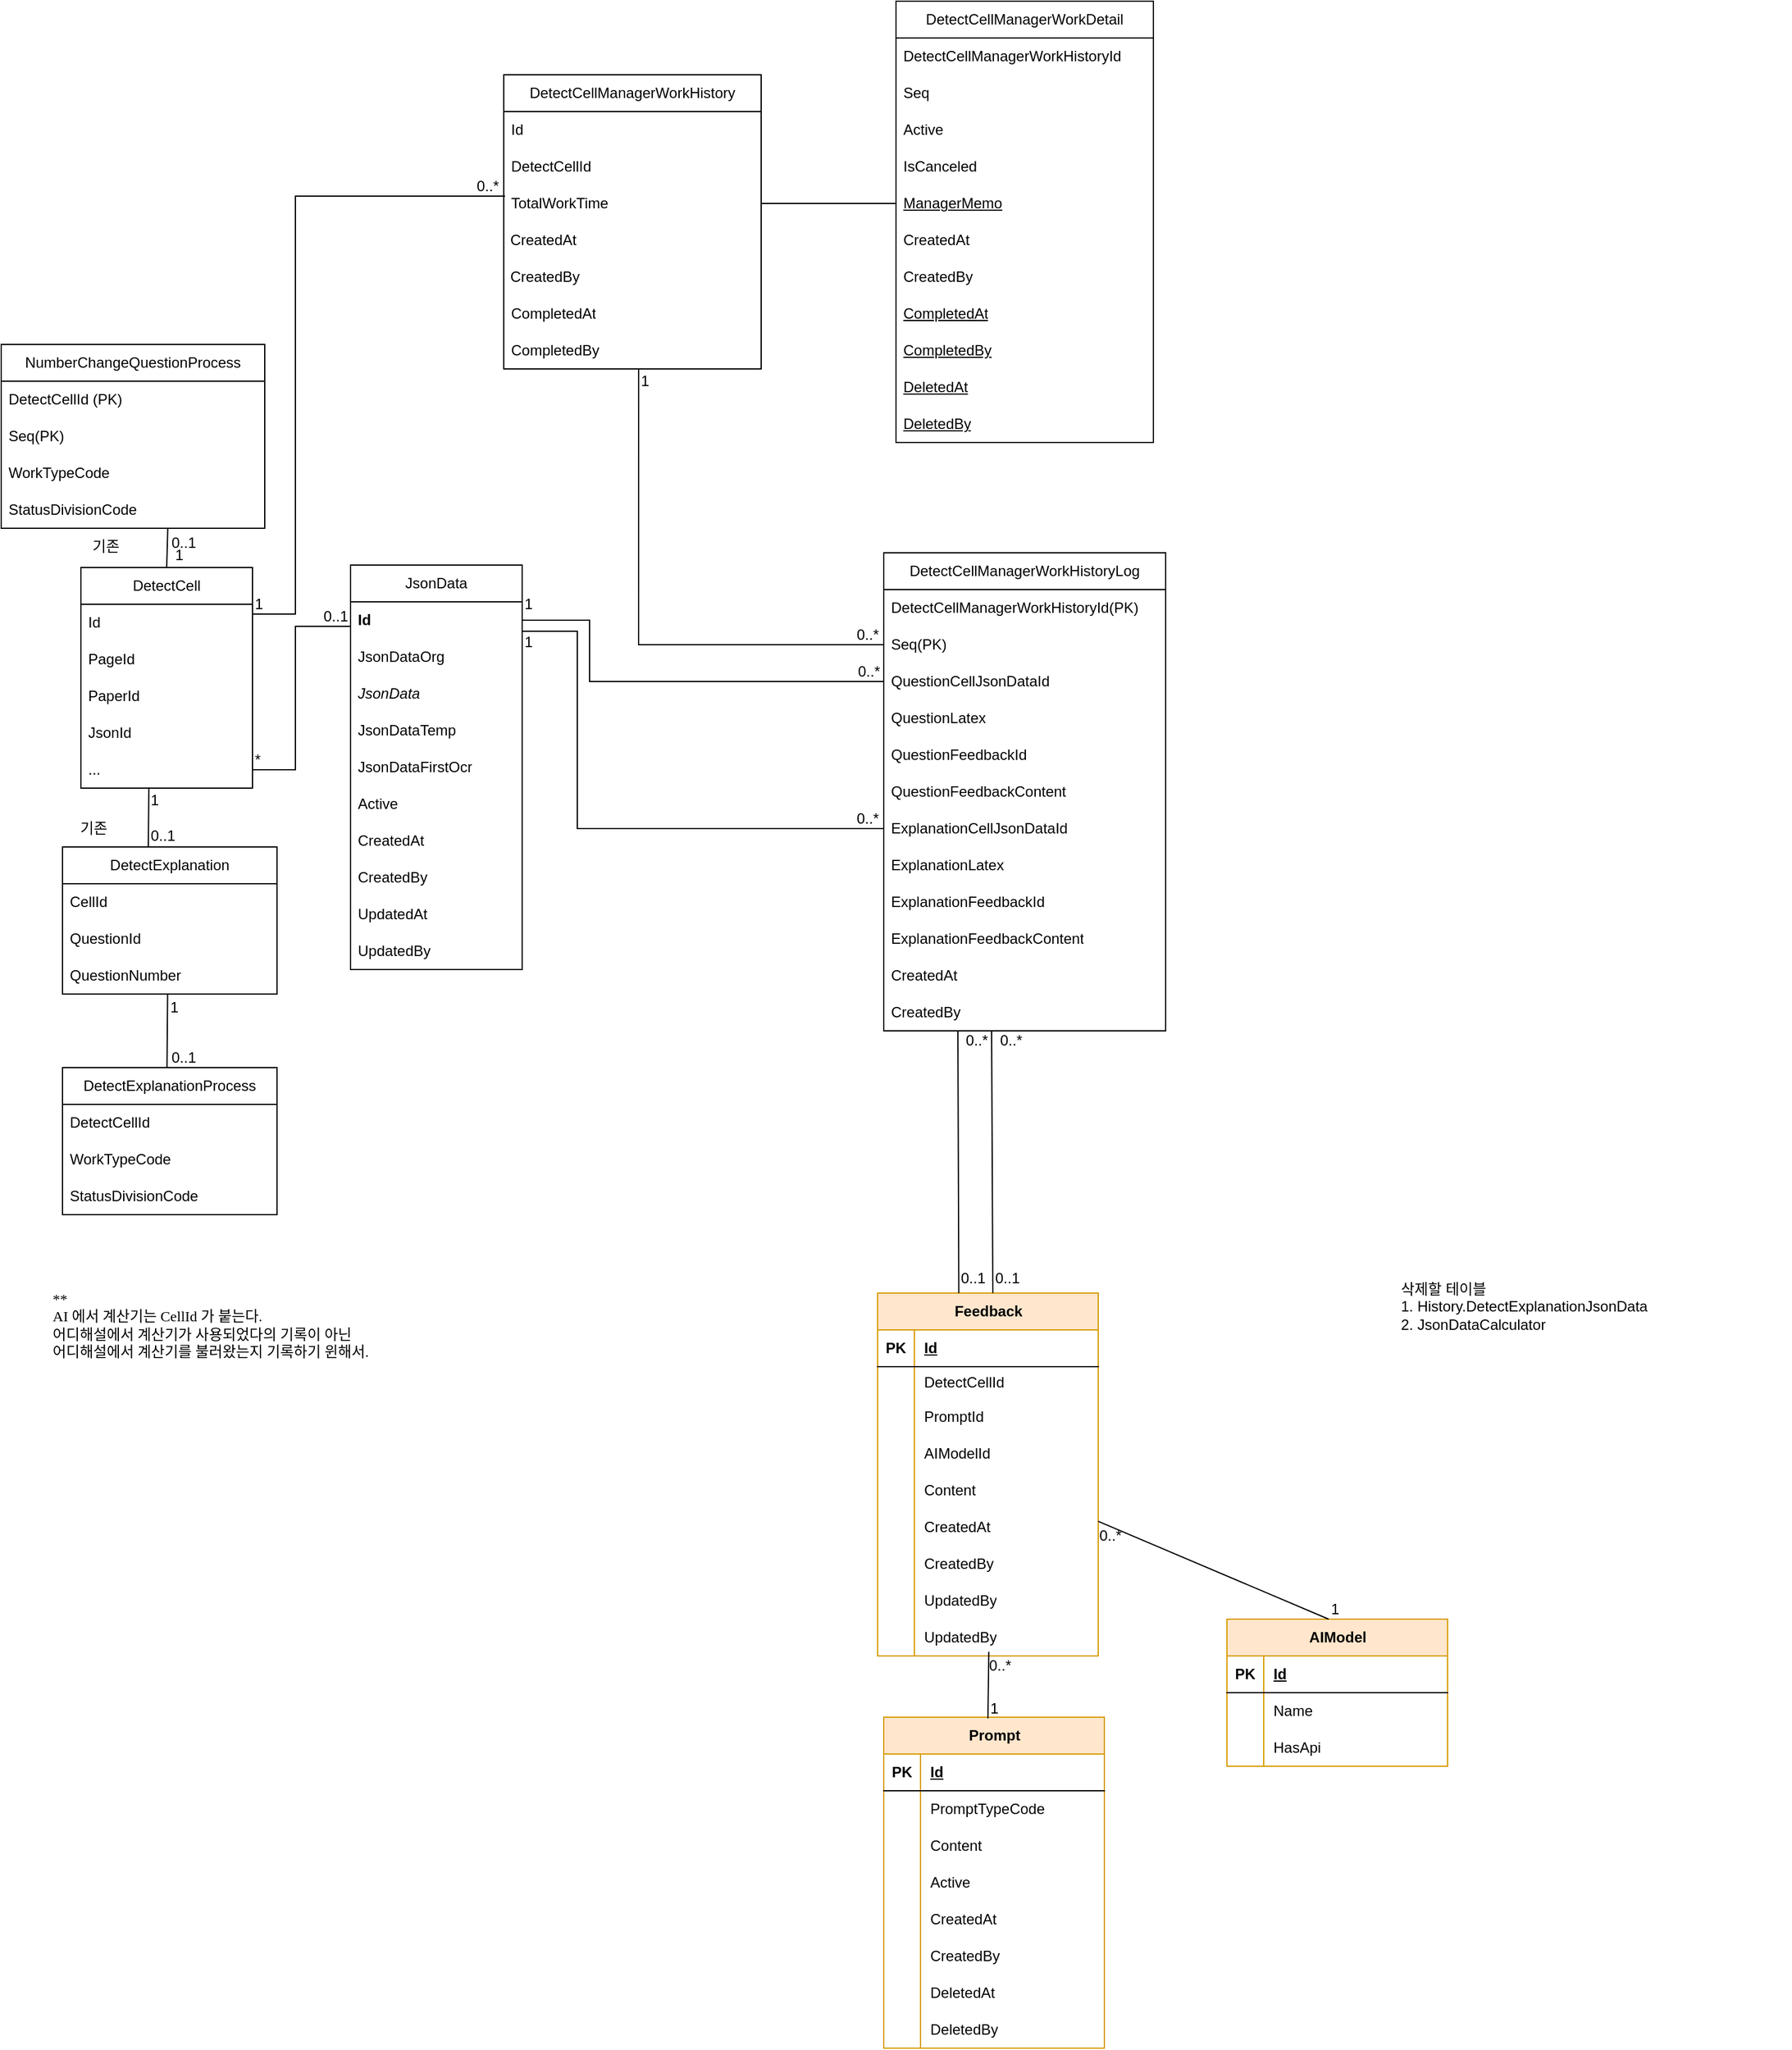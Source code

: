 <mxfile version="26.0.16">
  <diagram id="C5RBs43oDa-KdzZeNtuy" name="Page-1">
    <mxGraphModel dx="1674" dy="738" grid="1" gridSize="10" guides="1" tooltips="1" connect="1" arrows="1" fold="1" page="1" pageScale="1" pageWidth="827" pageHeight="1169" math="0" shadow="0">
      <root>
        <mxCell id="WIyWlLk6GJQsqaUBKTNV-0" />
        <mxCell id="WIyWlLk6GJQsqaUBKTNV-1" parent="WIyWlLk6GJQsqaUBKTNV-0" />
        <mxCell id="RVwB3K6hN_vWvZm14Bsj-75" value="JsonData" style="swimlane;fontStyle=0;childLayout=stackLayout;horizontal=1;startSize=30;horizontalStack=0;resizeParent=1;resizeParentMax=0;resizeLast=0;collapsible=1;marginBottom=0;whiteSpace=wrap;html=1;" parent="WIyWlLk6GJQsqaUBKTNV-1" vertex="1">
          <mxGeometry x="365" y="890" width="140" height="330" as="geometry" />
        </mxCell>
        <mxCell id="RVwB3K6hN_vWvZm14Bsj-76" value="&lt;b&gt;Id&lt;/b&gt;" style="text;strokeColor=none;fillColor=none;align=left;verticalAlign=middle;spacingLeft=4;spacingRight=4;overflow=hidden;points=[[0,0.5],[1,0.5]];portConstraint=eastwest;rotatable=0;whiteSpace=wrap;html=1;" parent="RVwB3K6hN_vWvZm14Bsj-75" vertex="1">
          <mxGeometry y="30" width="140" height="30" as="geometry" />
        </mxCell>
        <mxCell id="RVwB3K6hN_vWvZm14Bsj-77" value="JsonDataOrg" style="text;strokeColor=none;fillColor=none;align=left;verticalAlign=middle;spacingLeft=4;spacingRight=4;overflow=hidden;points=[[0,0.5],[1,0.5]];portConstraint=eastwest;rotatable=0;whiteSpace=wrap;html=1;" parent="RVwB3K6hN_vWvZm14Bsj-75" vertex="1">
          <mxGeometry y="60" width="140" height="30" as="geometry" />
        </mxCell>
        <mxCell id="RVwB3K6hN_vWvZm14Bsj-78" value="&lt;i style=&quot;&quot;&gt;JsonData&lt;/i&gt;" style="text;strokeColor=none;fillColor=none;align=left;verticalAlign=middle;spacingLeft=4;spacingRight=4;overflow=hidden;points=[[0,0.5],[1,0.5]];portConstraint=eastwest;rotatable=0;whiteSpace=wrap;html=1;" parent="RVwB3K6hN_vWvZm14Bsj-75" vertex="1">
          <mxGeometry y="90" width="140" height="30" as="geometry" />
        </mxCell>
        <mxCell id="RVwB3K6hN_vWvZm14Bsj-86" value="JsonDataTemp" style="text;strokeColor=none;fillColor=none;align=left;verticalAlign=middle;spacingLeft=4;spacingRight=4;overflow=hidden;points=[[0,0.5],[1,0.5]];portConstraint=eastwest;rotatable=0;whiteSpace=wrap;html=1;" parent="RVwB3K6hN_vWvZm14Bsj-75" vertex="1">
          <mxGeometry y="120" width="140" height="30" as="geometry" />
        </mxCell>
        <mxCell id="RVwB3K6hN_vWvZm14Bsj-87" value="JsonDataFirstOcr" style="text;strokeColor=none;fillColor=none;align=left;verticalAlign=middle;spacingLeft=4;spacingRight=4;overflow=hidden;points=[[0,0.5],[1,0.5]];portConstraint=eastwest;rotatable=0;whiteSpace=wrap;html=1;" parent="RVwB3K6hN_vWvZm14Bsj-75" vertex="1">
          <mxGeometry y="150" width="140" height="30" as="geometry" />
        </mxCell>
        <mxCell id="S1yQZVmZXHkKQtSASBkO-23" value="Active" style="text;strokeColor=none;fillColor=none;align=left;verticalAlign=middle;spacingLeft=4;spacingRight=4;overflow=hidden;points=[[0,0.5],[1,0.5]];portConstraint=eastwest;rotatable=0;whiteSpace=wrap;html=1;" parent="RVwB3K6hN_vWvZm14Bsj-75" vertex="1">
          <mxGeometry y="180" width="140" height="30" as="geometry" />
        </mxCell>
        <mxCell id="RVwB3K6hN_vWvZm14Bsj-106" value="CreatedAt" style="text;strokeColor=none;fillColor=none;align=left;verticalAlign=middle;spacingLeft=4;spacingRight=4;overflow=hidden;points=[[0,0.5],[1,0.5]];portConstraint=eastwest;rotatable=0;whiteSpace=wrap;html=1;" parent="RVwB3K6hN_vWvZm14Bsj-75" vertex="1">
          <mxGeometry y="210" width="140" height="30" as="geometry" />
        </mxCell>
        <mxCell id="RVwB3K6hN_vWvZm14Bsj-107" value="CreatedBy" style="text;strokeColor=none;fillColor=none;align=left;verticalAlign=middle;spacingLeft=4;spacingRight=4;overflow=hidden;points=[[0,0.5],[1,0.5]];portConstraint=eastwest;rotatable=0;whiteSpace=wrap;html=1;" parent="RVwB3K6hN_vWvZm14Bsj-75" vertex="1">
          <mxGeometry y="240" width="140" height="30" as="geometry" />
        </mxCell>
        <mxCell id="RVwB3K6hN_vWvZm14Bsj-108" value="UpdatedAt" style="text;strokeColor=none;fillColor=none;align=left;verticalAlign=middle;spacingLeft=4;spacingRight=4;overflow=hidden;points=[[0,0.5],[1,0.5]];portConstraint=eastwest;rotatable=0;whiteSpace=wrap;html=1;" parent="RVwB3K6hN_vWvZm14Bsj-75" vertex="1">
          <mxGeometry y="270" width="140" height="30" as="geometry" />
        </mxCell>
        <mxCell id="RVwB3K6hN_vWvZm14Bsj-109" value="UpdatedBy" style="text;strokeColor=none;fillColor=none;align=left;verticalAlign=middle;spacingLeft=4;spacingRight=4;overflow=hidden;points=[[0,0.5],[1,0.5]];portConstraint=eastwest;rotatable=0;whiteSpace=wrap;html=1;" parent="RVwB3K6hN_vWvZm14Bsj-75" vertex="1">
          <mxGeometry y="300" width="140" height="30" as="geometry" />
        </mxCell>
        <mxCell id="RVwB3K6hN_vWvZm14Bsj-80" value="DetectCell" style="swimlane;fontStyle=0;childLayout=stackLayout;horizontal=1;startSize=30;horizontalStack=0;resizeParent=1;resizeParentMax=0;resizeLast=0;collapsible=1;marginBottom=0;whiteSpace=wrap;html=1;" parent="WIyWlLk6GJQsqaUBKTNV-1" vertex="1">
          <mxGeometry x="145" y="892" width="140" height="180" as="geometry" />
        </mxCell>
        <mxCell id="RVwB3K6hN_vWvZm14Bsj-81" value="Id" style="text;strokeColor=none;fillColor=none;align=left;verticalAlign=middle;spacingLeft=4;spacingRight=4;overflow=hidden;points=[[0,0.5],[1,0.5]];portConstraint=eastwest;rotatable=0;whiteSpace=wrap;html=1;" parent="RVwB3K6hN_vWvZm14Bsj-80" vertex="1">
          <mxGeometry y="30" width="140" height="30" as="geometry" />
        </mxCell>
        <mxCell id="RVwB3K6hN_vWvZm14Bsj-82" value="PageId" style="text;strokeColor=none;fillColor=none;align=left;verticalAlign=middle;spacingLeft=4;spacingRight=4;overflow=hidden;points=[[0,0.5],[1,0.5]];portConstraint=eastwest;rotatable=0;whiteSpace=wrap;html=1;" parent="RVwB3K6hN_vWvZm14Bsj-80" vertex="1">
          <mxGeometry y="60" width="140" height="30" as="geometry" />
        </mxCell>
        <mxCell id="RVwB3K6hN_vWvZm14Bsj-83" value="PaperId" style="text;strokeColor=none;fillColor=none;align=left;verticalAlign=middle;spacingLeft=4;spacingRight=4;overflow=hidden;points=[[0,0.5],[1,0.5]];portConstraint=eastwest;rotatable=0;whiteSpace=wrap;html=1;" parent="RVwB3K6hN_vWvZm14Bsj-80" vertex="1">
          <mxGeometry y="90" width="140" height="30" as="geometry" />
        </mxCell>
        <mxCell id="RVwB3K6hN_vWvZm14Bsj-124" value="JsonId" style="text;strokeColor=none;fillColor=none;align=left;verticalAlign=middle;spacingLeft=4;spacingRight=4;overflow=hidden;points=[[0,0.5],[1,0.5]];portConstraint=eastwest;rotatable=0;whiteSpace=wrap;html=1;" parent="RVwB3K6hN_vWvZm14Bsj-80" vertex="1">
          <mxGeometry y="120" width="140" height="30" as="geometry" />
        </mxCell>
        <mxCell id="RVwB3K6hN_vWvZm14Bsj-84" value="..." style="text;strokeColor=none;fillColor=none;align=left;verticalAlign=middle;spacingLeft=4;spacingRight=4;overflow=hidden;points=[[0,0.5],[1,0.5]];portConstraint=eastwest;rotatable=0;whiteSpace=wrap;html=1;" parent="RVwB3K6hN_vWvZm14Bsj-80" vertex="1">
          <mxGeometry y="150" width="140" height="30" as="geometry" />
        </mxCell>
        <mxCell id="RVwB3K6hN_vWvZm14Bsj-93" value="DetectCellManagerWorkHistoryLog" style="swimlane;fontStyle=0;childLayout=stackLayout;horizontal=1;startSize=30;horizontalStack=0;resizeParent=1;resizeParentMax=0;resizeLast=0;collapsible=1;marginBottom=0;whiteSpace=wrap;html=1;" parent="WIyWlLk6GJQsqaUBKTNV-1" vertex="1">
          <mxGeometry x="800" y="880" width="230" height="390" as="geometry" />
        </mxCell>
        <mxCell id="RVwB3K6hN_vWvZm14Bsj-94" value="&lt;span style=&quot;text-align: center;&quot;&gt;DetectCellManagerWorkHistoryId(PK)&lt;/span&gt;" style="text;strokeColor=none;fillColor=none;align=left;verticalAlign=middle;spacingLeft=4;spacingRight=4;overflow=hidden;points=[[0,0.5],[1,0.5]];portConstraint=eastwest;rotatable=0;whiteSpace=wrap;html=1;" parent="RVwB3K6hN_vWvZm14Bsj-93" vertex="1">
          <mxGeometry y="30" width="230" height="30" as="geometry" />
        </mxCell>
        <mxCell id="RVwB3K6hN_vWvZm14Bsj-95" value="Seq&lt;span style=&quot;text-align: center;&quot;&gt;(PK)&lt;/span&gt;" style="text;strokeColor=none;fillColor=none;align=left;verticalAlign=middle;spacingLeft=4;spacingRight=4;overflow=hidden;points=[[0,0.5],[1,0.5]];portConstraint=eastwest;rotatable=0;whiteSpace=wrap;html=1;" parent="RVwB3K6hN_vWvZm14Bsj-93" vertex="1">
          <mxGeometry y="60" width="230" height="30" as="geometry" />
        </mxCell>
        <mxCell id="RVwB3K6hN_vWvZm14Bsj-96" value="QuestionCellJsonDataId" style="text;strokeColor=none;fillColor=none;align=left;verticalAlign=middle;spacingLeft=4;spacingRight=4;overflow=hidden;points=[[0,0.5],[1,0.5]];portConstraint=eastwest;rotatable=0;whiteSpace=wrap;html=1;" parent="RVwB3K6hN_vWvZm14Bsj-93" vertex="1">
          <mxGeometry y="90" width="230" height="30" as="geometry" />
        </mxCell>
        <mxCell id="RVwB3K6hN_vWvZm14Bsj-98" value="QuestionLatex" style="text;strokeColor=none;fillColor=none;align=left;verticalAlign=middle;spacingLeft=4;spacingRight=4;overflow=hidden;points=[[0,0.5],[1,0.5]];portConstraint=eastwest;rotatable=0;whiteSpace=wrap;html=1;" parent="RVwB3K6hN_vWvZm14Bsj-93" vertex="1">
          <mxGeometry y="120" width="230" height="30" as="geometry" />
        </mxCell>
        <mxCell id="RVwB3K6hN_vWvZm14Bsj-99" value="QuestionFeedbackId" style="text;strokeColor=none;fillColor=none;align=left;verticalAlign=middle;spacingLeft=4;spacingRight=4;overflow=hidden;points=[[0,0.5],[1,0.5]];portConstraint=eastwest;rotatable=0;whiteSpace=wrap;html=1;" parent="RVwB3K6hN_vWvZm14Bsj-93" vertex="1">
          <mxGeometry y="150" width="230" height="30" as="geometry" />
        </mxCell>
        <mxCell id="RVwB3K6hN_vWvZm14Bsj-123" value="QuestionFeedbackContent" style="text;strokeColor=none;fillColor=none;align=left;verticalAlign=middle;spacingLeft=4;spacingRight=4;overflow=hidden;points=[[0,0.5],[1,0.5]];portConstraint=eastwest;rotatable=0;whiteSpace=wrap;html=1;" parent="RVwB3K6hN_vWvZm14Bsj-93" vertex="1">
          <mxGeometry y="180" width="230" height="30" as="geometry" />
        </mxCell>
        <mxCell id="ZvhzIcXURMFc8R926jFE-2" value="ExplanationCellJsonDataId" style="text;strokeColor=none;fillColor=none;align=left;verticalAlign=middle;spacingLeft=4;spacingRight=4;overflow=hidden;points=[[0,0.5],[1,0.5]];portConstraint=eastwest;rotatable=0;whiteSpace=wrap;html=1;" parent="RVwB3K6hN_vWvZm14Bsj-93" vertex="1">
          <mxGeometry y="210" width="230" height="30" as="geometry" />
        </mxCell>
        <mxCell id="RVwB3K6hN_vWvZm14Bsj-101" value="ExplanationLatex" style="text;strokeColor=none;fillColor=none;align=left;verticalAlign=middle;spacingLeft=4;spacingRight=4;overflow=hidden;points=[[0,0.5],[1,0.5]];portConstraint=eastwest;rotatable=0;whiteSpace=wrap;html=1;" parent="RVwB3K6hN_vWvZm14Bsj-93" vertex="1">
          <mxGeometry y="240" width="230" height="30" as="geometry" />
        </mxCell>
        <mxCell id="RVwB3K6hN_vWvZm14Bsj-102" value="ExplanationFeedbackId" style="text;strokeColor=none;fillColor=none;align=left;verticalAlign=middle;spacingLeft=4;spacingRight=4;overflow=hidden;points=[[0,0.5],[1,0.5]];portConstraint=eastwest;rotatable=0;whiteSpace=wrap;html=1;" parent="RVwB3K6hN_vWvZm14Bsj-93" vertex="1">
          <mxGeometry y="270" width="230" height="30" as="geometry" />
        </mxCell>
        <mxCell id="DWPxnlm3FlXKutqttewt-54" value="ExplanationFeedbackContent" style="text;strokeColor=none;fillColor=none;align=left;verticalAlign=middle;spacingLeft=4;spacingRight=4;overflow=hidden;points=[[0,0.5],[1,0.5]];portConstraint=eastwest;rotatable=0;whiteSpace=wrap;html=1;" parent="RVwB3K6hN_vWvZm14Bsj-93" vertex="1">
          <mxGeometry y="300" width="230" height="30" as="geometry" />
        </mxCell>
        <mxCell id="ZvhzIcXURMFc8R926jFE-0" value="CreatedAt" style="text;strokeColor=none;fillColor=none;align=left;verticalAlign=middle;spacingLeft=4;spacingRight=4;overflow=hidden;points=[[0,0.5],[1,0.5]];portConstraint=eastwest;rotatable=0;whiteSpace=wrap;html=1;" parent="RVwB3K6hN_vWvZm14Bsj-93" vertex="1">
          <mxGeometry y="330" width="230" height="30" as="geometry" />
        </mxCell>
        <mxCell id="ZvhzIcXURMFc8R926jFE-1" value="CreatedBy" style="text;strokeColor=none;fillColor=none;align=left;verticalAlign=middle;spacingLeft=4;spacingRight=4;overflow=hidden;points=[[0,0.5],[1,0.5]];portConstraint=eastwest;rotatable=0;whiteSpace=wrap;html=1;" parent="RVwB3K6hN_vWvZm14Bsj-93" vertex="1">
          <mxGeometry y="360" width="230" height="30" as="geometry" />
        </mxCell>
        <mxCell id="RVwB3K6hN_vWvZm14Bsj-113" value="기존" style="text;html=1;align=center;verticalAlign=middle;resizable=0;points=[];autosize=1;strokeColor=none;fillColor=none;" parent="WIyWlLk6GJQsqaUBKTNV-1" vertex="1">
          <mxGeometry x="140" y="860" width="50" height="30" as="geometry" />
        </mxCell>
        <mxCell id="RVwB3K6hN_vWvZm14Bsj-122" value="&lt;font face=&quot;눈누&quot;&gt;**&lt;/font&gt;&lt;div&gt;&lt;font face=&quot;눈누&quot;&gt;AI 에서 계산기는&amp;nbsp;&lt;span style=&quot;background-color: transparent; color: light-dark(rgb(0, 0, 0), rgb(255, 255, 255));&quot;&gt;CellId 가 붙는다.&lt;/span&gt;&lt;/font&gt;&lt;div&gt;&lt;font face=&quot;눈누&quot;&gt;어디해설에서 계산기가 사용되었다의 기록이 아닌&lt;/font&gt;&lt;/div&gt;&lt;div&gt;&lt;font face=&quot;눈누&quot;&gt;어디해설에서 계산기를 불러왔는지 기록하기 윈해서.&lt;/font&gt;&lt;/div&gt;&lt;/div&gt;" style="text;html=1;align=left;verticalAlign=middle;resizable=0;points=[];autosize=1;strokeColor=none;fillColor=none;" parent="WIyWlLk6GJQsqaUBKTNV-1" vertex="1">
          <mxGeometry x="120" y="1470" width="310" height="80" as="geometry" />
        </mxCell>
        <mxCell id="DWPxnlm3FlXKutqttewt-0" value="DetectExplanationProcess" style="swimlane;fontStyle=0;childLayout=stackLayout;horizontal=1;startSize=30;horizontalStack=0;resizeParent=1;resizeParentMax=0;resizeLast=0;collapsible=1;marginBottom=0;whiteSpace=wrap;html=1;" parent="WIyWlLk6GJQsqaUBKTNV-1" vertex="1">
          <mxGeometry x="130" y="1300" width="175" height="120" as="geometry" />
        </mxCell>
        <mxCell id="DWPxnlm3FlXKutqttewt-1" value="DetectCellId" style="text;strokeColor=none;fillColor=none;align=left;verticalAlign=middle;spacingLeft=4;spacingRight=4;overflow=hidden;points=[[0,0.5],[1,0.5]];portConstraint=eastwest;rotatable=0;whiteSpace=wrap;html=1;" parent="DWPxnlm3FlXKutqttewt-0" vertex="1">
          <mxGeometry y="30" width="175" height="30" as="geometry" />
        </mxCell>
        <mxCell id="DWPxnlm3FlXKutqttewt-2" value="WorkTypeCode" style="text;strokeColor=none;fillColor=none;align=left;verticalAlign=middle;spacingLeft=4;spacingRight=4;overflow=hidden;points=[[0,0.5],[1,0.5]];portConstraint=eastwest;rotatable=0;whiteSpace=wrap;html=1;" parent="DWPxnlm3FlXKutqttewt-0" vertex="1">
          <mxGeometry y="60" width="175" height="30" as="geometry" />
        </mxCell>
        <mxCell id="DWPxnlm3FlXKutqttewt-3" value="StatusDivisionCode" style="text;strokeColor=none;fillColor=none;align=left;verticalAlign=middle;spacingLeft=4;spacingRight=4;overflow=hidden;points=[[0,0.5],[1,0.5]];portConstraint=eastwest;rotatable=0;whiteSpace=wrap;html=1;" parent="DWPxnlm3FlXKutqttewt-0" vertex="1">
          <mxGeometry y="90" width="175" height="30" as="geometry" />
        </mxCell>
        <mxCell id="DWPxnlm3FlXKutqttewt-5" value="DetectExplanation" style="swimlane;fontStyle=0;childLayout=stackLayout;horizontal=1;startSize=30;horizontalStack=0;resizeParent=1;resizeParentMax=0;resizeLast=0;collapsible=1;marginBottom=0;whiteSpace=wrap;html=1;" parent="WIyWlLk6GJQsqaUBKTNV-1" vertex="1">
          <mxGeometry x="130" y="1120" width="175" height="120" as="geometry" />
        </mxCell>
        <mxCell id="DWPxnlm3FlXKutqttewt-6" value="CellId" style="text;strokeColor=none;fillColor=none;align=left;verticalAlign=middle;spacingLeft=4;spacingRight=4;overflow=hidden;points=[[0,0.5],[1,0.5]];portConstraint=eastwest;rotatable=0;whiteSpace=wrap;html=1;" parent="DWPxnlm3FlXKutqttewt-5" vertex="1">
          <mxGeometry y="30" width="175" height="30" as="geometry" />
        </mxCell>
        <mxCell id="DWPxnlm3FlXKutqttewt-7" value="QuestionId" style="text;strokeColor=none;fillColor=none;align=left;verticalAlign=middle;spacingLeft=4;spacingRight=4;overflow=hidden;points=[[0,0.5],[1,0.5]];portConstraint=eastwest;rotatable=0;whiteSpace=wrap;html=1;" parent="DWPxnlm3FlXKutqttewt-5" vertex="1">
          <mxGeometry y="60" width="175" height="30" as="geometry" />
        </mxCell>
        <mxCell id="DWPxnlm3FlXKutqttewt-8" value="QuestionNumber" style="text;strokeColor=none;fillColor=none;align=left;verticalAlign=middle;spacingLeft=4;spacingRight=4;overflow=hidden;points=[[0,0.5],[1,0.5]];portConstraint=eastwest;rotatable=0;whiteSpace=wrap;html=1;" parent="DWPxnlm3FlXKutqttewt-5" vertex="1">
          <mxGeometry y="90" width="175" height="30" as="geometry" />
        </mxCell>
        <mxCell id="DWPxnlm3FlXKutqttewt-10" value="기존" style="text;html=1;align=center;verticalAlign=middle;resizable=0;points=[];autosize=1;strokeColor=none;fillColor=none;" parent="WIyWlLk6GJQsqaUBKTNV-1" vertex="1">
          <mxGeometry x="130" y="1090" width="50" height="30" as="geometry" />
        </mxCell>
        <mxCell id="DWPxnlm3FlXKutqttewt-12" value="" style="endArrow=none;html=1;rounded=0;exitX=0.396;exitY=0.98;exitDx=0;exitDy=0;exitPerimeter=0;" parent="WIyWlLk6GJQsqaUBKTNV-1" source="RVwB3K6hN_vWvZm14Bsj-84" edge="1">
          <mxGeometry relative="1" as="geometry">
            <mxPoint x="205" y="1042" as="sourcePoint" />
            <mxPoint x="200" y="1120" as="targetPoint" />
          </mxGeometry>
        </mxCell>
        <mxCell id="DWPxnlm3FlXKutqttewt-13" value="1" style="resizable=0;html=1;whiteSpace=wrap;align=left;verticalAlign=bottom;" parent="DWPxnlm3FlXKutqttewt-12" connectable="0" vertex="1">
          <mxGeometry x="-1" relative="1" as="geometry">
            <mxPoint y="19" as="offset" />
          </mxGeometry>
        </mxCell>
        <mxCell id="DWPxnlm3FlXKutqttewt-14" value="0..1" style="resizable=0;html=1;whiteSpace=wrap;align=right;verticalAlign=bottom;" parent="DWPxnlm3FlXKutqttewt-12" connectable="0" vertex="1">
          <mxGeometry x="1" relative="1" as="geometry">
            <mxPoint x="23" as="offset" />
          </mxGeometry>
        </mxCell>
        <mxCell id="DWPxnlm3FlXKutqttewt-15" value="" style="endArrow=none;html=1;rounded=0;entryX=0.001;entryY=0.667;entryDx=0;entryDy=0;entryPerimeter=0;exitX=1;exitY=0.5;exitDx=0;exitDy=0;" parent="WIyWlLk6GJQsqaUBKTNV-1" source="RVwB3K6hN_vWvZm14Bsj-84" target="RVwB3K6hN_vWvZm14Bsj-76" edge="1">
          <mxGeometry relative="1" as="geometry">
            <mxPoint x="285" y="940" as="sourcePoint" />
            <mxPoint x="360" y="940" as="targetPoint" />
            <Array as="points">
              <mxPoint x="320" y="1057" />
              <mxPoint x="320" y="940" />
            </Array>
          </mxGeometry>
        </mxCell>
        <mxCell id="DWPxnlm3FlXKutqttewt-16" value="*" style="resizable=0;html=1;whiteSpace=wrap;align=left;verticalAlign=bottom;" parent="DWPxnlm3FlXKutqttewt-15" connectable="0" vertex="1">
          <mxGeometry x="-1" relative="1" as="geometry" />
        </mxCell>
        <mxCell id="DWPxnlm3FlXKutqttewt-17" value="0..1" style="resizable=0;html=1;whiteSpace=wrap;align=right;verticalAlign=bottom;" parent="DWPxnlm3FlXKutqttewt-15" connectable="0" vertex="1">
          <mxGeometry x="1" relative="1" as="geometry" />
        </mxCell>
        <mxCell id="DWPxnlm3FlXKutqttewt-22" value="" style="endArrow=none;html=1;rounded=0;exitX=0.49;exitY=0.996;exitDx=0;exitDy=0;exitPerimeter=0;entryX=0.487;entryY=0.004;entryDx=0;entryDy=0;entryPerimeter=0;" parent="WIyWlLk6GJQsqaUBKTNV-1" source="DWPxnlm3FlXKutqttewt-8" target="DWPxnlm3FlXKutqttewt-0" edge="1">
          <mxGeometry relative="1" as="geometry">
            <mxPoint x="160" y="1269.76" as="sourcePoint" />
            <mxPoint x="260" y="1270" as="targetPoint" />
          </mxGeometry>
        </mxCell>
        <mxCell id="DWPxnlm3FlXKutqttewt-23" value="1" style="resizable=0;html=1;whiteSpace=wrap;align=left;verticalAlign=bottom;" parent="DWPxnlm3FlXKutqttewt-22" connectable="0" vertex="1">
          <mxGeometry x="-1" relative="1" as="geometry">
            <mxPoint y="20" as="offset" />
          </mxGeometry>
        </mxCell>
        <mxCell id="DWPxnlm3FlXKutqttewt-24" value="0..1" style="resizable=0;html=1;whiteSpace=wrap;align=right;verticalAlign=bottom;" parent="DWPxnlm3FlXKutqttewt-22" connectable="0" vertex="1">
          <mxGeometry x="1" relative="1" as="geometry">
            <mxPoint x="25" as="offset" />
          </mxGeometry>
        </mxCell>
        <mxCell id="DWPxnlm3FlXKutqttewt-25" value="DetectCellManagerWorkHistory" style="swimlane;fontStyle=0;childLayout=stackLayout;horizontal=1;startSize=30;horizontalStack=0;resizeParent=1;resizeParentMax=0;resizeLast=0;collapsible=1;marginBottom=0;whiteSpace=wrap;html=1;" parent="WIyWlLk6GJQsqaUBKTNV-1" vertex="1">
          <mxGeometry x="490" y="490" width="210" height="240" as="geometry" />
        </mxCell>
        <mxCell id="DWPxnlm3FlXKutqttewt-26" value="Id" style="text;strokeColor=none;fillColor=none;align=left;verticalAlign=middle;spacingLeft=4;spacingRight=4;overflow=hidden;points=[[0,0.5],[1,0.5]];portConstraint=eastwest;rotatable=0;whiteSpace=wrap;html=1;" parent="DWPxnlm3FlXKutqttewt-25" vertex="1">
          <mxGeometry y="30" width="210" height="30" as="geometry" />
        </mxCell>
        <mxCell id="DWPxnlm3FlXKutqttewt-27" value="DetectCellId" style="text;strokeColor=none;fillColor=none;align=left;verticalAlign=middle;spacingLeft=4;spacingRight=4;overflow=hidden;points=[[0,0.5],[1,0.5]];portConstraint=eastwest;rotatable=0;whiteSpace=wrap;html=1;" parent="DWPxnlm3FlXKutqttewt-25" vertex="1">
          <mxGeometry y="60" width="210" height="30" as="geometry" />
        </mxCell>
        <mxCell id="DWPxnlm3FlXKutqttewt-28" value="TotalWorkTime" style="text;strokeColor=none;fillColor=none;align=left;verticalAlign=middle;spacingLeft=4;spacingRight=4;overflow=hidden;points=[[0,0.5],[1,0.5]];portConstraint=eastwest;rotatable=0;whiteSpace=wrap;html=1;" parent="DWPxnlm3FlXKutqttewt-25" vertex="1">
          <mxGeometry y="90" width="210" height="30" as="geometry" />
        </mxCell>
        <mxCell id="wJeJc8Z-gBARRthY4j4E-150" value="&lt;span style=&quot;text-wrap-mode: wrap;&quot;&gt;&amp;nbsp;CreatedAt&lt;/span&gt;" style="text;html=1;align=left;verticalAlign=middle;resizable=0;points=[];autosize=1;strokeColor=none;fillColor=none;" parent="DWPxnlm3FlXKutqttewt-25" vertex="1">
          <mxGeometry y="120" width="210" height="30" as="geometry" />
        </mxCell>
        <mxCell id="RVwB3K6hN_vWvZm14Bsj-111" value="&lt;span style=&quot;text-wrap-mode: wrap;&quot;&gt;&amp;nbsp;CreatedBy&lt;/span&gt;" style="text;html=1;align=left;verticalAlign=middle;resizable=0;points=[];autosize=1;strokeColor=none;fillColor=none;" parent="DWPxnlm3FlXKutqttewt-25" vertex="1">
          <mxGeometry y="150" width="210" height="30" as="geometry" />
        </mxCell>
        <mxCell id="wJeJc8Z-gBARRthY4j4E-151" value="CompletedAt" style="text;strokeColor=none;fillColor=none;align=left;verticalAlign=middle;spacingLeft=4;spacingRight=4;overflow=hidden;points=[[0,0.5],[1,0.5]];portConstraint=eastwest;rotatable=0;whiteSpace=wrap;html=1;" parent="DWPxnlm3FlXKutqttewt-25" vertex="1">
          <mxGeometry y="180" width="210" height="30" as="geometry" />
        </mxCell>
        <mxCell id="DWPxnlm3FlXKutqttewt-29" value="CompletedBy" style="text;strokeColor=none;fillColor=none;align=left;verticalAlign=middle;spacingLeft=4;spacingRight=4;overflow=hidden;points=[[0,0.5],[1,0.5]];portConstraint=eastwest;rotatable=0;whiteSpace=wrap;html=1;" parent="DWPxnlm3FlXKutqttewt-25" vertex="1">
          <mxGeometry y="210" width="210" height="30" as="geometry" />
        </mxCell>
        <mxCell id="DWPxnlm3FlXKutqttewt-31" value="" style="endArrow=none;html=1;rounded=0;entryX=0.005;entryY=0.3;entryDx=0;entryDy=0;entryPerimeter=0;" parent="WIyWlLk6GJQsqaUBKTNV-1" target="DWPxnlm3FlXKutqttewt-28" edge="1">
          <mxGeometry relative="1" as="geometry">
            <mxPoint x="285" y="930" as="sourcePoint" />
            <mxPoint x="490" y="769.71" as="targetPoint" />
            <Array as="points">
              <mxPoint x="320" y="930" />
              <mxPoint x="320" y="770" />
              <mxPoint x="320" y="589" />
            </Array>
          </mxGeometry>
        </mxCell>
        <mxCell id="DWPxnlm3FlXKutqttewt-32" value="1" style="resizable=0;html=1;whiteSpace=wrap;align=left;verticalAlign=bottom;" parent="DWPxnlm3FlXKutqttewt-31" connectable="0" vertex="1">
          <mxGeometry x="-1" relative="1" as="geometry" />
        </mxCell>
        <mxCell id="DWPxnlm3FlXKutqttewt-33" value="0..*" style="resizable=0;html=1;whiteSpace=wrap;align=right;verticalAlign=bottom;" parent="DWPxnlm3FlXKutqttewt-31" connectable="0" vertex="1">
          <mxGeometry x="1" relative="1" as="geometry">
            <mxPoint x="-4" as="offset" />
          </mxGeometry>
        </mxCell>
        <mxCell id="DWPxnlm3FlXKutqttewt-35" value="DetectCellManagerWorkDetail" style="swimlane;fontStyle=0;childLayout=stackLayout;horizontal=1;startSize=30;horizontalStack=0;resizeParent=1;resizeParentMax=0;resizeLast=0;collapsible=1;marginBottom=0;whiteSpace=wrap;html=1;" parent="WIyWlLk6GJQsqaUBKTNV-1" vertex="1">
          <mxGeometry x="810" y="430" width="210" height="360" as="geometry" />
        </mxCell>
        <mxCell id="DWPxnlm3FlXKutqttewt-36" value="&lt;span style=&quot;text-align: center;&quot;&gt;DetectCellManagerWorkHistoryId&lt;/span&gt;" style="text;strokeColor=none;fillColor=none;align=left;verticalAlign=middle;spacingLeft=4;spacingRight=4;overflow=hidden;points=[[0,0.5],[1,0.5]];portConstraint=eastwest;rotatable=0;whiteSpace=wrap;html=1;" parent="DWPxnlm3FlXKutqttewt-35" vertex="1">
          <mxGeometry y="30" width="210" height="30" as="geometry" />
        </mxCell>
        <mxCell id="DWPxnlm3FlXKutqttewt-37" value="Seq" style="text;strokeColor=none;fillColor=none;align=left;verticalAlign=middle;spacingLeft=4;spacingRight=4;overflow=hidden;points=[[0,0.5],[1,0.5]];portConstraint=eastwest;rotatable=0;whiteSpace=wrap;html=1;" parent="DWPxnlm3FlXKutqttewt-35" vertex="1">
          <mxGeometry y="60" width="210" height="30" as="geometry" />
        </mxCell>
        <mxCell id="DWPxnlm3FlXKutqttewt-38" value="Active" style="text;strokeColor=none;fillColor=none;align=left;verticalAlign=middle;spacingLeft=4;spacingRight=4;overflow=hidden;points=[[0,0.5],[1,0.5]];portConstraint=eastwest;rotatable=0;whiteSpace=wrap;html=1;" parent="DWPxnlm3FlXKutqttewt-35" vertex="1">
          <mxGeometry y="90" width="210" height="30" as="geometry" />
        </mxCell>
        <mxCell id="g9jMolsoaKndLsST2Tii-0" value="IsCanceled" style="text;strokeColor=none;fillColor=none;align=left;verticalAlign=middle;spacingLeft=4;spacingRight=4;overflow=hidden;points=[[0,0.5],[1,0.5]];portConstraint=eastwest;rotatable=0;whiteSpace=wrap;html=1;" parent="DWPxnlm3FlXKutqttewt-35" vertex="1">
          <mxGeometry y="120" width="210" height="30" as="geometry" />
        </mxCell>
        <mxCell id="Y_Gd1eIq5GhnidFV4aqc-1" value="&lt;u&gt;ManagerMemo&lt;/u&gt;" style="text;strokeColor=none;fillColor=none;align=left;verticalAlign=middle;spacingLeft=4;spacingRight=4;overflow=hidden;points=[[0,0.5],[1,0.5]];portConstraint=eastwest;rotatable=0;whiteSpace=wrap;html=1;" parent="DWPxnlm3FlXKutqttewt-35" vertex="1">
          <mxGeometry y="150" width="210" height="30" as="geometry" />
        </mxCell>
        <mxCell id="DWPxnlm3FlXKutqttewt-39" value="CreatedAt" style="text;strokeColor=none;fillColor=none;align=left;verticalAlign=middle;spacingLeft=4;spacingRight=4;overflow=hidden;points=[[0,0.5],[1,0.5]];portConstraint=eastwest;rotatable=0;whiteSpace=wrap;html=1;" parent="DWPxnlm3FlXKutqttewt-35" vertex="1">
          <mxGeometry y="180" width="210" height="30" as="geometry" />
        </mxCell>
        <mxCell id="DWPxnlm3FlXKutqttewt-51" value="CreatedBy" style="text;strokeColor=none;fillColor=none;align=left;verticalAlign=middle;spacingLeft=4;spacingRight=4;overflow=hidden;points=[[0,0.5],[1,0.5]];portConstraint=eastwest;rotatable=0;whiteSpace=wrap;html=1;" parent="DWPxnlm3FlXKutqttewt-35" vertex="1">
          <mxGeometry y="210" width="210" height="30" as="geometry" />
        </mxCell>
        <mxCell id="g9jMolsoaKndLsST2Tii-1" value="&lt;u&gt;CompletedAt&lt;/u&gt;" style="text;strokeColor=none;fillColor=none;align=left;verticalAlign=middle;spacingLeft=4;spacingRight=4;overflow=hidden;points=[[0,0.5],[1,0.5]];portConstraint=eastwest;rotatable=0;whiteSpace=wrap;html=1;" parent="DWPxnlm3FlXKutqttewt-35" vertex="1">
          <mxGeometry y="240" width="210" height="30" as="geometry" />
        </mxCell>
        <mxCell id="g9jMolsoaKndLsST2Tii-2" value="&lt;u&gt;CompletedBy&lt;/u&gt;" style="text;strokeColor=none;fillColor=none;align=left;verticalAlign=middle;spacingLeft=4;spacingRight=4;overflow=hidden;points=[[0,0.5],[1,0.5]];portConstraint=eastwest;rotatable=0;whiteSpace=wrap;html=1;" parent="DWPxnlm3FlXKutqttewt-35" vertex="1">
          <mxGeometry y="270" width="210" height="30" as="geometry" />
        </mxCell>
        <mxCell id="g9jMolsoaKndLsST2Tii-3" value="&lt;u&gt;DeletedAt&lt;/u&gt;" style="text;strokeColor=none;fillColor=none;align=left;verticalAlign=middle;spacingLeft=4;spacingRight=4;overflow=hidden;points=[[0,0.5],[1,0.5]];portConstraint=eastwest;rotatable=0;whiteSpace=wrap;html=1;" parent="DWPxnlm3FlXKutqttewt-35" vertex="1">
          <mxGeometry y="300" width="210" height="30" as="geometry" />
        </mxCell>
        <mxCell id="g9jMolsoaKndLsST2Tii-4" value="&lt;u&gt;DeletedBy&lt;/u&gt;" style="text;strokeColor=none;fillColor=none;align=left;verticalAlign=middle;spacingLeft=4;spacingRight=4;overflow=hidden;points=[[0,0.5],[1,0.5]];portConstraint=eastwest;rotatable=0;whiteSpace=wrap;html=1;" parent="DWPxnlm3FlXKutqttewt-35" vertex="1">
          <mxGeometry y="330" width="210" height="30" as="geometry" />
        </mxCell>
        <mxCell id="g9jMolsoaKndLsST2Tii-11" value="" style="endArrow=none;html=1;rounded=0;entryX=0;entryY=0.5;entryDx=0;entryDy=0;exitX=1;exitY=0.5;exitDx=0;exitDy=0;" parent="WIyWlLk6GJQsqaUBKTNV-1" source="DWPxnlm3FlXKutqttewt-28" edge="1">
          <mxGeometry width="50" height="50" relative="1" as="geometry">
            <mxPoint x="700" y="585" as="sourcePoint" />
            <mxPoint x="810" y="595" as="targetPoint" />
          </mxGeometry>
        </mxCell>
        <mxCell id="wJeJc8Z-gBARRthY4j4E-0" value="삭제할 테이블&lt;br&gt;1. History.&lt;span style=&quot;background-color: transparent; color: light-dark(rgb(0, 0, 0), rgb(255, 255, 255));&quot;&gt;DetectExplanationJsonData&lt;/span&gt;&lt;div&gt;2.&amp;nbsp;&lt;span style=&quot;background-color: transparent; color: light-dark(rgb(0, 0, 0), rgb(255, 255, 255));&quot;&gt;JsonDataCalculator&lt;/span&gt;&lt;span style=&quot;background-color: transparent; color: light-dark(rgb(0, 0, 0), rgb(255, 255, 255));&quot;&gt;&amp;nbsp;&lt;/span&gt;&lt;/div&gt;" style="text;html=1;align=left;verticalAlign=middle;whiteSpace=wrap;rounded=0;" parent="WIyWlLk6GJQsqaUBKTNV-1" vertex="1">
          <mxGeometry x="1220" y="1480" width="320" height="30" as="geometry" />
        </mxCell>
        <mxCell id="wJeJc8Z-gBARRthY4j4E-66" value="Feedback" style="shape=table;startSize=30;container=1;collapsible=1;childLayout=tableLayout;fixedRows=1;rowLines=0;fontStyle=1;align=center;resizeLast=1;html=1;fillColor=#ffe6cc;strokeColor=#d79b00;" parent="WIyWlLk6GJQsqaUBKTNV-1" vertex="1">
          <mxGeometry x="795" y="1484" width="180" height="296" as="geometry" />
        </mxCell>
        <mxCell id="wJeJc8Z-gBARRthY4j4E-67" value="" style="shape=tableRow;horizontal=0;startSize=0;swimlaneHead=0;swimlaneBody=0;fillColor=none;collapsible=0;dropTarget=0;points=[[0,0.5],[1,0.5]];portConstraint=eastwest;top=0;left=0;right=0;bottom=1;" parent="wJeJc8Z-gBARRthY4j4E-66" vertex="1">
          <mxGeometry y="30" width="180" height="30" as="geometry" />
        </mxCell>
        <mxCell id="wJeJc8Z-gBARRthY4j4E-68" value="PK" style="shape=partialRectangle;connectable=0;fillColor=none;top=0;left=0;bottom=0;right=0;fontStyle=1;overflow=hidden;whiteSpace=wrap;html=1;" parent="wJeJc8Z-gBARRthY4j4E-67" vertex="1">
          <mxGeometry width="30" height="30" as="geometry">
            <mxRectangle width="30" height="30" as="alternateBounds" />
          </mxGeometry>
        </mxCell>
        <mxCell id="wJeJc8Z-gBARRthY4j4E-69" value="Id" style="shape=partialRectangle;connectable=0;fillColor=none;top=0;left=0;bottom=0;right=0;align=left;spacingLeft=6;fontStyle=5;overflow=hidden;whiteSpace=wrap;html=1;" parent="wJeJc8Z-gBARRthY4j4E-67" vertex="1">
          <mxGeometry x="30" width="150" height="30" as="geometry">
            <mxRectangle width="150" height="30" as="alternateBounds" />
          </mxGeometry>
        </mxCell>
        <mxCell id="wJeJc8Z-gBARRthY4j4E-70" value="" style="shape=tableRow;horizontal=0;startSize=0;swimlaneHead=0;swimlaneBody=0;fillColor=none;collapsible=0;dropTarget=0;points=[[0,0.5],[1,0.5]];portConstraint=eastwest;top=0;left=0;right=0;bottom=0;" parent="wJeJc8Z-gBARRthY4j4E-66" vertex="1">
          <mxGeometry y="60" width="180" height="26" as="geometry" />
        </mxCell>
        <mxCell id="wJeJc8Z-gBARRthY4j4E-71" value="" style="shape=partialRectangle;connectable=0;fillColor=none;top=0;left=0;bottom=0;right=0;editable=1;overflow=hidden;whiteSpace=wrap;html=1;" parent="wJeJc8Z-gBARRthY4j4E-70" vertex="1">
          <mxGeometry width="30" height="26" as="geometry">
            <mxRectangle width="30" height="26" as="alternateBounds" />
          </mxGeometry>
        </mxCell>
        <mxCell id="wJeJc8Z-gBARRthY4j4E-72" value="DetectCellId" style="shape=partialRectangle;connectable=0;fillColor=none;top=0;left=0;bottom=0;right=0;align=left;spacingLeft=6;overflow=hidden;whiteSpace=wrap;html=1;" parent="wJeJc8Z-gBARRthY4j4E-70" vertex="1">
          <mxGeometry x="30" width="150" height="26" as="geometry">
            <mxRectangle width="150" height="26" as="alternateBounds" />
          </mxGeometry>
        </mxCell>
        <mxCell id="wJeJc8Z-gBARRthY4j4E-73" value="" style="shape=tableRow;horizontal=0;startSize=0;swimlaneHead=0;swimlaneBody=0;fillColor=none;collapsible=0;dropTarget=0;points=[[0,0.5],[1,0.5]];portConstraint=eastwest;top=0;left=0;right=0;bottom=0;" parent="wJeJc8Z-gBARRthY4j4E-66" vertex="1">
          <mxGeometry y="86" width="180" height="30" as="geometry" />
        </mxCell>
        <mxCell id="wJeJc8Z-gBARRthY4j4E-74" value="" style="shape=partialRectangle;connectable=0;fillColor=none;top=0;left=0;bottom=0;right=0;editable=1;overflow=hidden;whiteSpace=wrap;html=1;" parent="wJeJc8Z-gBARRthY4j4E-73" vertex="1">
          <mxGeometry width="30" height="30" as="geometry">
            <mxRectangle width="30" height="30" as="alternateBounds" />
          </mxGeometry>
        </mxCell>
        <mxCell id="wJeJc8Z-gBARRthY4j4E-75" value="PromptId" style="shape=partialRectangle;connectable=0;fillColor=none;top=0;left=0;bottom=0;right=0;align=left;spacingLeft=6;overflow=hidden;whiteSpace=wrap;html=1;" parent="wJeJc8Z-gBARRthY4j4E-73" vertex="1">
          <mxGeometry x="30" width="150" height="30" as="geometry">
            <mxRectangle width="150" height="30" as="alternateBounds" />
          </mxGeometry>
        </mxCell>
        <mxCell id="FxXcaDWJSZ0V3Uw2kLL7-0" value="" style="shape=tableRow;horizontal=0;startSize=0;swimlaneHead=0;swimlaneBody=0;fillColor=none;collapsible=0;dropTarget=0;points=[[0,0.5],[1,0.5]];portConstraint=eastwest;top=0;left=0;right=0;bottom=0;" vertex="1" parent="wJeJc8Z-gBARRthY4j4E-66">
          <mxGeometry y="116" width="180" height="30" as="geometry" />
        </mxCell>
        <mxCell id="FxXcaDWJSZ0V3Uw2kLL7-1" value="" style="shape=partialRectangle;connectable=0;fillColor=none;top=0;left=0;bottom=0;right=0;editable=1;overflow=hidden;whiteSpace=wrap;html=1;" vertex="1" parent="FxXcaDWJSZ0V3Uw2kLL7-0">
          <mxGeometry width="30" height="30" as="geometry">
            <mxRectangle width="30" height="30" as="alternateBounds" />
          </mxGeometry>
        </mxCell>
        <mxCell id="FxXcaDWJSZ0V3Uw2kLL7-2" value="AIModelId" style="shape=partialRectangle;connectable=0;fillColor=none;top=0;left=0;bottom=0;right=0;align=left;spacingLeft=6;overflow=hidden;whiteSpace=wrap;html=1;" vertex="1" parent="FxXcaDWJSZ0V3Uw2kLL7-0">
          <mxGeometry x="30" width="150" height="30" as="geometry">
            <mxRectangle width="150" height="30" as="alternateBounds" />
          </mxGeometry>
        </mxCell>
        <mxCell id="wJeJc8Z-gBARRthY4j4E-76" value="" style="shape=tableRow;horizontal=0;startSize=0;swimlaneHead=0;swimlaneBody=0;fillColor=none;collapsible=0;dropTarget=0;points=[[0,0.5],[1,0.5]];portConstraint=eastwest;top=0;left=0;right=0;bottom=0;" parent="wJeJc8Z-gBARRthY4j4E-66" vertex="1">
          <mxGeometry y="146" width="180" height="30" as="geometry" />
        </mxCell>
        <mxCell id="wJeJc8Z-gBARRthY4j4E-77" value="" style="shape=partialRectangle;connectable=0;fillColor=none;top=0;left=0;bottom=0;right=0;editable=1;overflow=hidden;whiteSpace=wrap;html=1;" parent="wJeJc8Z-gBARRthY4j4E-76" vertex="1">
          <mxGeometry width="30" height="30" as="geometry">
            <mxRectangle width="30" height="30" as="alternateBounds" />
          </mxGeometry>
        </mxCell>
        <mxCell id="wJeJc8Z-gBARRthY4j4E-78" value="Content" style="shape=partialRectangle;connectable=0;fillColor=none;top=0;left=0;bottom=0;right=0;align=left;spacingLeft=6;overflow=hidden;whiteSpace=wrap;html=1;" parent="wJeJc8Z-gBARRthY4j4E-76" vertex="1">
          <mxGeometry x="30" width="150" height="30" as="geometry">
            <mxRectangle width="150" height="30" as="alternateBounds" />
          </mxGeometry>
        </mxCell>
        <mxCell id="wJeJc8Z-gBARRthY4j4E-79" value="" style="shape=tableRow;horizontal=0;startSize=0;swimlaneHead=0;swimlaneBody=0;fillColor=none;collapsible=0;dropTarget=0;points=[[0,0.5],[1,0.5]];portConstraint=eastwest;top=0;left=0;right=0;bottom=0;" parent="wJeJc8Z-gBARRthY4j4E-66" vertex="1">
          <mxGeometry y="176" width="180" height="30" as="geometry" />
        </mxCell>
        <mxCell id="wJeJc8Z-gBARRthY4j4E-80" value="" style="shape=partialRectangle;connectable=0;fillColor=none;top=0;left=0;bottom=0;right=0;editable=1;overflow=hidden;whiteSpace=wrap;html=1;" parent="wJeJc8Z-gBARRthY4j4E-79" vertex="1">
          <mxGeometry width="30" height="30" as="geometry">
            <mxRectangle width="30" height="30" as="alternateBounds" />
          </mxGeometry>
        </mxCell>
        <mxCell id="wJeJc8Z-gBARRthY4j4E-81" value="CreatedAt" style="shape=partialRectangle;connectable=0;fillColor=none;top=0;left=0;bottom=0;right=0;align=left;spacingLeft=6;overflow=hidden;whiteSpace=wrap;html=1;" parent="wJeJc8Z-gBARRthY4j4E-79" vertex="1">
          <mxGeometry x="30" width="150" height="30" as="geometry">
            <mxRectangle width="150" height="30" as="alternateBounds" />
          </mxGeometry>
        </mxCell>
        <mxCell id="wJeJc8Z-gBARRthY4j4E-82" value="" style="shape=tableRow;horizontal=0;startSize=0;swimlaneHead=0;swimlaneBody=0;fillColor=none;collapsible=0;dropTarget=0;points=[[0,0.5],[1,0.5]];portConstraint=eastwest;top=0;left=0;right=0;bottom=0;" parent="wJeJc8Z-gBARRthY4j4E-66" vertex="1">
          <mxGeometry y="206" width="180" height="30" as="geometry" />
        </mxCell>
        <mxCell id="wJeJc8Z-gBARRthY4j4E-83" value="" style="shape=partialRectangle;connectable=0;fillColor=none;top=0;left=0;bottom=0;right=0;editable=1;overflow=hidden;whiteSpace=wrap;html=1;" parent="wJeJc8Z-gBARRthY4j4E-82" vertex="1">
          <mxGeometry width="30" height="30" as="geometry">
            <mxRectangle width="30" height="30" as="alternateBounds" />
          </mxGeometry>
        </mxCell>
        <mxCell id="wJeJc8Z-gBARRthY4j4E-84" value="CreatedBy" style="shape=partialRectangle;connectable=0;fillColor=none;top=0;left=0;bottom=0;right=0;align=left;spacingLeft=6;overflow=hidden;whiteSpace=wrap;html=1;" parent="wJeJc8Z-gBARRthY4j4E-82" vertex="1">
          <mxGeometry x="30" width="150" height="30" as="geometry">
            <mxRectangle width="150" height="30" as="alternateBounds" />
          </mxGeometry>
        </mxCell>
        <mxCell id="i6Xrf1_RMtdrJ5QZH-iA-0" value="" style="shape=tableRow;horizontal=0;startSize=0;swimlaneHead=0;swimlaneBody=0;fillColor=none;collapsible=0;dropTarget=0;points=[[0,0.5],[1,0.5]];portConstraint=eastwest;top=0;left=0;right=0;bottom=0;" parent="wJeJc8Z-gBARRthY4j4E-66" vertex="1">
          <mxGeometry y="236" width="180" height="30" as="geometry" />
        </mxCell>
        <mxCell id="i6Xrf1_RMtdrJ5QZH-iA-1" value="" style="shape=partialRectangle;connectable=0;fillColor=none;top=0;left=0;bottom=0;right=0;editable=1;overflow=hidden;whiteSpace=wrap;html=1;" parent="i6Xrf1_RMtdrJ5QZH-iA-0" vertex="1">
          <mxGeometry width="30" height="30" as="geometry">
            <mxRectangle width="30" height="30" as="alternateBounds" />
          </mxGeometry>
        </mxCell>
        <mxCell id="i6Xrf1_RMtdrJ5QZH-iA-2" value="UpdatedBy" style="shape=partialRectangle;connectable=0;fillColor=none;top=0;left=0;bottom=0;right=0;align=left;spacingLeft=6;overflow=hidden;whiteSpace=wrap;html=1;" parent="i6Xrf1_RMtdrJ5QZH-iA-0" vertex="1">
          <mxGeometry x="30" width="150" height="30" as="geometry">
            <mxRectangle width="150" height="30" as="alternateBounds" />
          </mxGeometry>
        </mxCell>
        <mxCell id="i6Xrf1_RMtdrJ5QZH-iA-3" value="" style="shape=tableRow;horizontal=0;startSize=0;swimlaneHead=0;swimlaneBody=0;fillColor=none;collapsible=0;dropTarget=0;points=[[0,0.5],[1,0.5]];portConstraint=eastwest;top=0;left=0;right=0;bottom=0;" parent="wJeJc8Z-gBARRthY4j4E-66" vertex="1">
          <mxGeometry y="266" width="180" height="30" as="geometry" />
        </mxCell>
        <mxCell id="i6Xrf1_RMtdrJ5QZH-iA-4" value="" style="shape=partialRectangle;connectable=0;fillColor=none;top=0;left=0;bottom=0;right=0;editable=1;overflow=hidden;whiteSpace=wrap;html=1;" parent="i6Xrf1_RMtdrJ5QZH-iA-3" vertex="1">
          <mxGeometry width="30" height="30" as="geometry">
            <mxRectangle width="30" height="30" as="alternateBounds" />
          </mxGeometry>
        </mxCell>
        <mxCell id="i6Xrf1_RMtdrJ5QZH-iA-5" value="UpdatedBy" style="shape=partialRectangle;connectable=0;fillColor=none;top=0;left=0;bottom=0;right=0;align=left;spacingLeft=6;overflow=hidden;whiteSpace=wrap;html=1;" parent="i6Xrf1_RMtdrJ5QZH-iA-3" vertex="1">
          <mxGeometry x="30" width="150" height="30" as="geometry">
            <mxRectangle width="150" height="30" as="alternateBounds" />
          </mxGeometry>
        </mxCell>
        <mxCell id="wJeJc8Z-gBARRthY4j4E-85" value="Prompt" style="shape=table;startSize=30;container=1;collapsible=1;childLayout=tableLayout;fixedRows=1;rowLines=0;fontStyle=1;align=center;resizeLast=1;html=1;fillColor=#ffe6cc;strokeColor=#d79b00;" parent="WIyWlLk6GJQsqaUBKTNV-1" vertex="1">
          <mxGeometry x="800" y="1830" width="180" height="270" as="geometry" />
        </mxCell>
        <mxCell id="wJeJc8Z-gBARRthY4j4E-86" value="" style="shape=tableRow;horizontal=0;startSize=0;swimlaneHead=0;swimlaneBody=0;fillColor=none;collapsible=0;dropTarget=0;points=[[0,0.5],[1,0.5]];portConstraint=eastwest;top=0;left=0;right=0;bottom=1;" parent="wJeJc8Z-gBARRthY4j4E-85" vertex="1">
          <mxGeometry y="30" width="180" height="30" as="geometry" />
        </mxCell>
        <mxCell id="wJeJc8Z-gBARRthY4j4E-87" value="PK" style="shape=partialRectangle;connectable=0;fillColor=none;top=0;left=0;bottom=0;right=0;fontStyle=1;overflow=hidden;whiteSpace=wrap;html=1;" parent="wJeJc8Z-gBARRthY4j4E-86" vertex="1">
          <mxGeometry width="30" height="30" as="geometry">
            <mxRectangle width="30" height="30" as="alternateBounds" />
          </mxGeometry>
        </mxCell>
        <mxCell id="wJeJc8Z-gBARRthY4j4E-88" value="Id" style="shape=partialRectangle;connectable=0;fillColor=none;top=0;left=0;bottom=0;right=0;align=left;spacingLeft=6;fontStyle=5;overflow=hidden;whiteSpace=wrap;html=1;" parent="wJeJc8Z-gBARRthY4j4E-86" vertex="1">
          <mxGeometry x="30" width="150" height="30" as="geometry">
            <mxRectangle width="150" height="30" as="alternateBounds" />
          </mxGeometry>
        </mxCell>
        <mxCell id="wJeJc8Z-gBARRthY4j4E-89" value="" style="shape=tableRow;horizontal=0;startSize=0;swimlaneHead=0;swimlaneBody=0;fillColor=none;collapsible=0;dropTarget=0;points=[[0,0.5],[1,0.5]];portConstraint=eastwest;top=0;left=0;right=0;bottom=0;" parent="wJeJc8Z-gBARRthY4j4E-85" vertex="1">
          <mxGeometry y="60" width="180" height="30" as="geometry" />
        </mxCell>
        <mxCell id="wJeJc8Z-gBARRthY4j4E-90" value="" style="shape=partialRectangle;connectable=0;fillColor=none;top=0;left=0;bottom=0;right=0;editable=1;overflow=hidden;whiteSpace=wrap;html=1;" parent="wJeJc8Z-gBARRthY4j4E-89" vertex="1">
          <mxGeometry width="30" height="30" as="geometry">
            <mxRectangle width="30" height="30" as="alternateBounds" />
          </mxGeometry>
        </mxCell>
        <mxCell id="wJeJc8Z-gBARRthY4j4E-91" value="PromptTypeCode" style="shape=partialRectangle;connectable=0;fillColor=none;top=0;left=0;bottom=0;right=0;align=left;spacingLeft=6;overflow=hidden;whiteSpace=wrap;html=1;" parent="wJeJc8Z-gBARRthY4j4E-89" vertex="1">
          <mxGeometry x="30" width="150" height="30" as="geometry">
            <mxRectangle width="150" height="30" as="alternateBounds" />
          </mxGeometry>
        </mxCell>
        <mxCell id="wJeJc8Z-gBARRthY4j4E-92" value="" style="shape=tableRow;horizontal=0;startSize=0;swimlaneHead=0;swimlaneBody=0;fillColor=none;collapsible=0;dropTarget=0;points=[[0,0.5],[1,0.5]];portConstraint=eastwest;top=0;left=0;right=0;bottom=0;" parent="wJeJc8Z-gBARRthY4j4E-85" vertex="1">
          <mxGeometry y="90" width="180" height="30" as="geometry" />
        </mxCell>
        <mxCell id="wJeJc8Z-gBARRthY4j4E-93" value="" style="shape=partialRectangle;connectable=0;fillColor=none;top=0;left=0;bottom=0;right=0;editable=1;overflow=hidden;whiteSpace=wrap;html=1;" parent="wJeJc8Z-gBARRthY4j4E-92" vertex="1">
          <mxGeometry width="30" height="30" as="geometry">
            <mxRectangle width="30" height="30" as="alternateBounds" />
          </mxGeometry>
        </mxCell>
        <mxCell id="wJeJc8Z-gBARRthY4j4E-94" value="Content" style="shape=partialRectangle;connectable=0;fillColor=none;top=0;left=0;bottom=0;right=0;align=left;spacingLeft=6;overflow=hidden;whiteSpace=wrap;html=1;" parent="wJeJc8Z-gBARRthY4j4E-92" vertex="1">
          <mxGeometry x="30" width="150" height="30" as="geometry">
            <mxRectangle width="150" height="30" as="alternateBounds" />
          </mxGeometry>
        </mxCell>
        <mxCell id="wJeJc8Z-gBARRthY4j4E-95" value="" style="shape=tableRow;horizontal=0;startSize=0;swimlaneHead=0;swimlaneBody=0;fillColor=none;collapsible=0;dropTarget=0;points=[[0,0.5],[1,0.5]];portConstraint=eastwest;top=0;left=0;right=0;bottom=0;" parent="wJeJc8Z-gBARRthY4j4E-85" vertex="1">
          <mxGeometry y="120" width="180" height="30" as="geometry" />
        </mxCell>
        <mxCell id="wJeJc8Z-gBARRthY4j4E-96" value="" style="shape=partialRectangle;connectable=0;fillColor=none;top=0;left=0;bottom=0;right=0;editable=1;overflow=hidden;whiteSpace=wrap;html=1;" parent="wJeJc8Z-gBARRthY4j4E-95" vertex="1">
          <mxGeometry width="30" height="30" as="geometry">
            <mxRectangle width="30" height="30" as="alternateBounds" />
          </mxGeometry>
        </mxCell>
        <mxCell id="wJeJc8Z-gBARRthY4j4E-97" value="Active" style="shape=partialRectangle;connectable=0;fillColor=none;top=0;left=0;bottom=0;right=0;align=left;spacingLeft=6;overflow=hidden;whiteSpace=wrap;html=1;" parent="wJeJc8Z-gBARRthY4j4E-95" vertex="1">
          <mxGeometry x="30" width="150" height="30" as="geometry">
            <mxRectangle width="150" height="30" as="alternateBounds" />
          </mxGeometry>
        </mxCell>
        <mxCell id="wJeJc8Z-gBARRthY4j4E-98" value="" style="shape=tableRow;horizontal=0;startSize=0;swimlaneHead=0;swimlaneBody=0;fillColor=none;collapsible=0;dropTarget=0;points=[[0,0.5],[1,0.5]];portConstraint=eastwest;top=0;left=0;right=0;bottom=0;" parent="wJeJc8Z-gBARRthY4j4E-85" vertex="1">
          <mxGeometry y="150" width="180" height="30" as="geometry" />
        </mxCell>
        <mxCell id="wJeJc8Z-gBARRthY4j4E-99" value="" style="shape=partialRectangle;connectable=0;fillColor=none;top=0;left=0;bottom=0;right=0;editable=1;overflow=hidden;whiteSpace=wrap;html=1;" parent="wJeJc8Z-gBARRthY4j4E-98" vertex="1">
          <mxGeometry width="30" height="30" as="geometry">
            <mxRectangle width="30" height="30" as="alternateBounds" />
          </mxGeometry>
        </mxCell>
        <mxCell id="wJeJc8Z-gBARRthY4j4E-100" value="CreatedAt" style="shape=partialRectangle;connectable=0;fillColor=none;top=0;left=0;bottom=0;right=0;align=left;spacingLeft=6;overflow=hidden;whiteSpace=wrap;html=1;" parent="wJeJc8Z-gBARRthY4j4E-98" vertex="1">
          <mxGeometry x="30" width="150" height="30" as="geometry">
            <mxRectangle width="150" height="30" as="alternateBounds" />
          </mxGeometry>
        </mxCell>
        <mxCell id="wJeJc8Z-gBARRthY4j4E-101" value="" style="shape=tableRow;horizontal=0;startSize=0;swimlaneHead=0;swimlaneBody=0;fillColor=none;collapsible=0;dropTarget=0;points=[[0,0.5],[1,0.5]];portConstraint=eastwest;top=0;left=0;right=0;bottom=0;" parent="wJeJc8Z-gBARRthY4j4E-85" vertex="1">
          <mxGeometry y="180" width="180" height="30" as="geometry" />
        </mxCell>
        <mxCell id="wJeJc8Z-gBARRthY4j4E-102" value="" style="shape=partialRectangle;connectable=0;fillColor=none;top=0;left=0;bottom=0;right=0;editable=1;overflow=hidden;whiteSpace=wrap;html=1;" parent="wJeJc8Z-gBARRthY4j4E-101" vertex="1">
          <mxGeometry width="30" height="30" as="geometry">
            <mxRectangle width="30" height="30" as="alternateBounds" />
          </mxGeometry>
        </mxCell>
        <mxCell id="wJeJc8Z-gBARRthY4j4E-103" value="CreatedBy" style="shape=partialRectangle;connectable=0;fillColor=none;top=0;left=0;bottom=0;right=0;align=left;spacingLeft=6;overflow=hidden;whiteSpace=wrap;html=1;" parent="wJeJc8Z-gBARRthY4j4E-101" vertex="1">
          <mxGeometry x="30" width="150" height="30" as="geometry">
            <mxRectangle width="150" height="30" as="alternateBounds" />
          </mxGeometry>
        </mxCell>
        <mxCell id="wJeJc8Z-gBARRthY4j4E-104" value="" style="shape=tableRow;horizontal=0;startSize=0;swimlaneHead=0;swimlaneBody=0;fillColor=none;collapsible=0;dropTarget=0;points=[[0,0.5],[1,0.5]];portConstraint=eastwest;top=0;left=0;right=0;bottom=0;" parent="wJeJc8Z-gBARRthY4j4E-85" vertex="1">
          <mxGeometry y="210" width="180" height="30" as="geometry" />
        </mxCell>
        <mxCell id="wJeJc8Z-gBARRthY4j4E-105" value="" style="shape=partialRectangle;connectable=0;fillColor=none;top=0;left=0;bottom=0;right=0;editable=1;overflow=hidden;whiteSpace=wrap;html=1;" parent="wJeJc8Z-gBARRthY4j4E-104" vertex="1">
          <mxGeometry width="30" height="30" as="geometry">
            <mxRectangle width="30" height="30" as="alternateBounds" />
          </mxGeometry>
        </mxCell>
        <mxCell id="wJeJc8Z-gBARRthY4j4E-106" value="DeletedAt" style="shape=partialRectangle;connectable=0;fillColor=none;top=0;left=0;bottom=0;right=0;align=left;spacingLeft=6;overflow=hidden;whiteSpace=wrap;html=1;" parent="wJeJc8Z-gBARRthY4j4E-104" vertex="1">
          <mxGeometry x="30" width="150" height="30" as="geometry">
            <mxRectangle width="150" height="30" as="alternateBounds" />
          </mxGeometry>
        </mxCell>
        <mxCell id="wJeJc8Z-gBARRthY4j4E-107" value="" style="shape=tableRow;horizontal=0;startSize=0;swimlaneHead=0;swimlaneBody=0;fillColor=none;collapsible=0;dropTarget=0;points=[[0,0.5],[1,0.5]];portConstraint=eastwest;top=0;left=0;right=0;bottom=0;" parent="wJeJc8Z-gBARRthY4j4E-85" vertex="1">
          <mxGeometry y="240" width="180" height="30" as="geometry" />
        </mxCell>
        <mxCell id="wJeJc8Z-gBARRthY4j4E-108" value="" style="shape=partialRectangle;connectable=0;fillColor=none;top=0;left=0;bottom=0;right=0;editable=1;overflow=hidden;whiteSpace=wrap;html=1;" parent="wJeJc8Z-gBARRthY4j4E-107" vertex="1">
          <mxGeometry width="30" height="30" as="geometry">
            <mxRectangle width="30" height="30" as="alternateBounds" />
          </mxGeometry>
        </mxCell>
        <mxCell id="wJeJc8Z-gBARRthY4j4E-109" value="DeletedBy" style="shape=partialRectangle;connectable=0;fillColor=none;top=0;left=0;bottom=0;right=0;align=left;spacingLeft=6;overflow=hidden;whiteSpace=wrap;html=1;" parent="wJeJc8Z-gBARRthY4j4E-107" vertex="1">
          <mxGeometry x="30" width="150" height="30" as="geometry">
            <mxRectangle width="150" height="30" as="alternateBounds" />
          </mxGeometry>
        </mxCell>
        <mxCell id="wJeJc8Z-gBARRthY4j4E-110" value="" style="endArrow=none;html=1;rounded=0;exitX=0.5;exitY=0;exitDx=0;exitDy=0;entryX=0.504;entryY=0.886;entryDx=0;entryDy=0;entryPerimeter=0;" parent="WIyWlLk6GJQsqaUBKTNV-1" target="i6Xrf1_RMtdrJ5QZH-iA-3" edge="1">
          <mxGeometry relative="1" as="geometry">
            <mxPoint x="885" y="1831" as="sourcePoint" />
            <mxPoint x="885" y="1770" as="targetPoint" />
            <Array as="points" />
          </mxGeometry>
        </mxCell>
        <mxCell id="wJeJc8Z-gBARRthY4j4E-111" value="1" style="resizable=0;html=1;whiteSpace=wrap;align=left;verticalAlign=bottom;" parent="wJeJc8Z-gBARRthY4j4E-110" connectable="0" vertex="1">
          <mxGeometry x="-1" relative="1" as="geometry" />
        </mxCell>
        <mxCell id="wJeJc8Z-gBARRthY4j4E-112" value="0..*" style="resizable=0;html=1;whiteSpace=wrap;align=right;verticalAlign=bottom;" parent="wJeJc8Z-gBARRthY4j4E-110" connectable="0" vertex="1">
          <mxGeometry x="1" relative="1" as="geometry">
            <mxPoint x="20" y="20" as="offset" />
          </mxGeometry>
        </mxCell>
        <mxCell id="wJeJc8Z-gBARRthY4j4E-113" value="AIModel" style="shape=table;startSize=30;container=1;collapsible=1;childLayout=tableLayout;fixedRows=1;rowLines=0;fontStyle=1;align=center;resizeLast=1;html=1;fillColor=#ffe6cc;strokeColor=#d79b00;" parent="WIyWlLk6GJQsqaUBKTNV-1" vertex="1">
          <mxGeometry x="1080" y="1750" width="180" height="120" as="geometry" />
        </mxCell>
        <mxCell id="wJeJc8Z-gBARRthY4j4E-114" value="" style="shape=tableRow;horizontal=0;startSize=0;swimlaneHead=0;swimlaneBody=0;fillColor=none;collapsible=0;dropTarget=0;points=[[0,0.5],[1,0.5]];portConstraint=eastwest;top=0;left=0;right=0;bottom=1;" parent="wJeJc8Z-gBARRthY4j4E-113" vertex="1">
          <mxGeometry y="30" width="180" height="30" as="geometry" />
        </mxCell>
        <mxCell id="wJeJc8Z-gBARRthY4j4E-115" value="PK" style="shape=partialRectangle;connectable=0;fillColor=none;top=0;left=0;bottom=0;right=0;fontStyle=1;overflow=hidden;whiteSpace=wrap;html=1;" parent="wJeJc8Z-gBARRthY4j4E-114" vertex="1">
          <mxGeometry width="30" height="30" as="geometry">
            <mxRectangle width="30" height="30" as="alternateBounds" />
          </mxGeometry>
        </mxCell>
        <mxCell id="wJeJc8Z-gBARRthY4j4E-116" value="Id" style="shape=partialRectangle;connectable=0;fillColor=none;top=0;left=0;bottom=0;right=0;align=left;spacingLeft=6;fontStyle=5;overflow=hidden;whiteSpace=wrap;html=1;" parent="wJeJc8Z-gBARRthY4j4E-114" vertex="1">
          <mxGeometry x="30" width="150" height="30" as="geometry">
            <mxRectangle width="150" height="30" as="alternateBounds" />
          </mxGeometry>
        </mxCell>
        <mxCell id="wJeJc8Z-gBARRthY4j4E-117" value="" style="shape=tableRow;horizontal=0;startSize=0;swimlaneHead=0;swimlaneBody=0;fillColor=none;collapsible=0;dropTarget=0;points=[[0,0.5],[1,0.5]];portConstraint=eastwest;top=0;left=0;right=0;bottom=0;" parent="wJeJc8Z-gBARRthY4j4E-113" vertex="1">
          <mxGeometry y="60" width="180" height="30" as="geometry" />
        </mxCell>
        <mxCell id="wJeJc8Z-gBARRthY4j4E-118" value="" style="shape=partialRectangle;connectable=0;fillColor=none;top=0;left=0;bottom=0;right=0;editable=1;overflow=hidden;whiteSpace=wrap;html=1;" parent="wJeJc8Z-gBARRthY4j4E-117" vertex="1">
          <mxGeometry width="30" height="30" as="geometry">
            <mxRectangle width="30" height="30" as="alternateBounds" />
          </mxGeometry>
        </mxCell>
        <mxCell id="wJeJc8Z-gBARRthY4j4E-119" value="Name" style="shape=partialRectangle;connectable=0;fillColor=none;top=0;left=0;bottom=0;right=0;align=left;spacingLeft=6;overflow=hidden;whiteSpace=wrap;html=1;" parent="wJeJc8Z-gBARRthY4j4E-117" vertex="1">
          <mxGeometry x="30" width="150" height="30" as="geometry">
            <mxRectangle width="150" height="30" as="alternateBounds" />
          </mxGeometry>
        </mxCell>
        <mxCell id="wJeJc8Z-gBARRthY4j4E-120" value="" style="shape=tableRow;horizontal=0;startSize=0;swimlaneHead=0;swimlaneBody=0;fillColor=none;collapsible=0;dropTarget=0;points=[[0,0.5],[1,0.5]];portConstraint=eastwest;top=0;left=0;right=0;bottom=0;" parent="wJeJc8Z-gBARRthY4j4E-113" vertex="1">
          <mxGeometry y="90" width="180" height="30" as="geometry" />
        </mxCell>
        <mxCell id="wJeJc8Z-gBARRthY4j4E-121" value="" style="shape=partialRectangle;connectable=0;fillColor=none;top=0;left=0;bottom=0;right=0;editable=1;overflow=hidden;whiteSpace=wrap;html=1;" parent="wJeJc8Z-gBARRthY4j4E-120" vertex="1">
          <mxGeometry width="30" height="30" as="geometry">
            <mxRectangle width="30" height="30" as="alternateBounds" />
          </mxGeometry>
        </mxCell>
        <mxCell id="wJeJc8Z-gBARRthY4j4E-122" value="HasApi" style="shape=partialRectangle;connectable=0;fillColor=none;top=0;left=0;bottom=0;right=0;align=left;spacingLeft=6;overflow=hidden;whiteSpace=wrap;html=1;" parent="wJeJc8Z-gBARRthY4j4E-120" vertex="1">
          <mxGeometry x="30" width="150" height="30" as="geometry">
            <mxRectangle width="150" height="30" as="alternateBounds" />
          </mxGeometry>
        </mxCell>
        <mxCell id="wJeJc8Z-gBARRthY4j4E-135" value="" style="endArrow=none;html=1;rounded=0;exitX=0.461;exitY=0;exitDx=0;exitDy=0;exitPerimeter=0;" parent="WIyWlLk6GJQsqaUBKTNV-1" source="wJeJc8Z-gBARRthY4j4E-113" edge="1" target="wJeJc8Z-gBARRthY4j4E-66">
          <mxGeometry relative="1" as="geometry">
            <mxPoint x="884.52" y="2191" as="sourcePoint" />
            <mxPoint x="884.52" y="2130" as="targetPoint" />
            <Array as="points" />
          </mxGeometry>
        </mxCell>
        <mxCell id="wJeJc8Z-gBARRthY4j4E-136" value="1" style="resizable=0;html=1;whiteSpace=wrap;align=left;verticalAlign=bottom;" parent="wJeJc8Z-gBARRthY4j4E-135" connectable="0" vertex="1">
          <mxGeometry x="-1" relative="1" as="geometry" />
        </mxCell>
        <mxCell id="wJeJc8Z-gBARRthY4j4E-137" value="0..*" style="resizable=0;html=1;whiteSpace=wrap;align=right;verticalAlign=bottom;" parent="wJeJc8Z-gBARRthY4j4E-135" connectable="0" vertex="1">
          <mxGeometry x="1" relative="1" as="geometry">
            <mxPoint x="20" y="20" as="offset" />
          </mxGeometry>
        </mxCell>
        <mxCell id="wJeJc8Z-gBARRthY4j4E-140" value="" style="endArrow=none;html=1;rounded=0;entryX=0;entryY=0.5;entryDx=0;entryDy=0;exitX=0.524;exitY=1;exitDx=0;exitDy=0;exitPerimeter=0;" parent="WIyWlLk6GJQsqaUBKTNV-1" source="DWPxnlm3FlXKutqttewt-29" target="RVwB3K6hN_vWvZm14Bsj-95" edge="1">
          <mxGeometry relative="1" as="geometry">
            <mxPoint x="295" y="940" as="sourcePoint" />
            <mxPoint x="501" y="599" as="targetPoint" />
            <Array as="points">
              <mxPoint x="600" y="955" />
            </Array>
          </mxGeometry>
        </mxCell>
        <mxCell id="wJeJc8Z-gBARRthY4j4E-141" value="1" style="resizable=0;html=1;whiteSpace=wrap;align=left;verticalAlign=bottom;" parent="wJeJc8Z-gBARRthY4j4E-140" connectable="0" vertex="1">
          <mxGeometry x="-1" relative="1" as="geometry">
            <mxPoint y="18" as="offset" />
          </mxGeometry>
        </mxCell>
        <mxCell id="wJeJc8Z-gBARRthY4j4E-142" value="0..*" style="resizable=0;html=1;whiteSpace=wrap;align=right;verticalAlign=bottom;" parent="wJeJc8Z-gBARRthY4j4E-140" connectable="0" vertex="1">
          <mxGeometry x="1" relative="1" as="geometry">
            <mxPoint x="-2" as="offset" />
          </mxGeometry>
        </mxCell>
        <mxCell id="wJeJc8Z-gBARRthY4j4E-143" value="" style="endArrow=none;html=1;rounded=0;entryX=0;entryY=0.5;entryDx=0;entryDy=0;exitX=1;exitY=0.5;exitDx=0;exitDy=0;" parent="WIyWlLk6GJQsqaUBKTNV-1" source="RVwB3K6hN_vWvZm14Bsj-76" target="RVwB3K6hN_vWvZm14Bsj-96" edge="1">
          <mxGeometry relative="1" as="geometry">
            <mxPoint x="610" y="680" as="sourcePoint" />
            <mxPoint x="810" y="965" as="targetPoint" />
            <Array as="points">
              <mxPoint x="560" y="935" />
              <mxPoint x="560" y="985" />
            </Array>
          </mxGeometry>
        </mxCell>
        <mxCell id="wJeJc8Z-gBARRthY4j4E-144" value="1" style="resizable=0;html=1;whiteSpace=wrap;align=left;verticalAlign=bottom;" parent="wJeJc8Z-gBARRthY4j4E-143" connectable="0" vertex="1">
          <mxGeometry x="-1" relative="1" as="geometry">
            <mxPoint y="-5" as="offset" />
          </mxGeometry>
        </mxCell>
        <mxCell id="wJeJc8Z-gBARRthY4j4E-145" value="0..*" style="resizable=0;html=1;whiteSpace=wrap;align=right;verticalAlign=bottom;" parent="wJeJc8Z-gBARRthY4j4E-143" connectable="0" vertex="1">
          <mxGeometry x="1" relative="1" as="geometry">
            <mxPoint x="-2" as="offset" />
          </mxGeometry>
        </mxCell>
        <mxCell id="wJeJc8Z-gBARRthY4j4E-146" value="" style="endArrow=none;html=1;rounded=0;entryX=0;entryY=0.5;entryDx=0;entryDy=0;exitX=1;exitY=0.799;exitDx=0;exitDy=0;exitPerimeter=0;" parent="WIyWlLk6GJQsqaUBKTNV-1" source="RVwB3K6hN_vWvZm14Bsj-76" target="ZvhzIcXURMFc8R926jFE-2" edge="1">
          <mxGeometry relative="1" as="geometry">
            <mxPoint x="515" y="945" as="sourcePoint" />
            <mxPoint x="810" y="995" as="targetPoint" />
            <Array as="points">
              <mxPoint x="550" y="944" />
              <mxPoint x="550" y="1105" />
            </Array>
          </mxGeometry>
        </mxCell>
        <mxCell id="wJeJc8Z-gBARRthY4j4E-147" value="1" style="resizable=0;html=1;whiteSpace=wrap;align=left;verticalAlign=bottom;" parent="wJeJc8Z-gBARRthY4j4E-146" connectable="0" vertex="1">
          <mxGeometry x="-1" relative="1" as="geometry">
            <mxPoint y="18" as="offset" />
          </mxGeometry>
        </mxCell>
        <mxCell id="wJeJc8Z-gBARRthY4j4E-148" value="0..*" style="resizable=0;html=1;whiteSpace=wrap;align=right;verticalAlign=bottom;" parent="wJeJc8Z-gBARRthY4j4E-146" connectable="0" vertex="1">
          <mxGeometry x="1" relative="1" as="geometry">
            <mxPoint x="-2" as="offset" />
          </mxGeometry>
        </mxCell>
        <mxCell id="wJeJc8Z-gBARRthY4j4E-152" value="" style="endArrow=none;html=1;rounded=0;entryX=0.263;entryY=1.003;entryDx=0;entryDy=0;exitX=0.368;exitY=0;exitDx=0;exitDy=0;exitPerimeter=0;entryPerimeter=0;" parent="WIyWlLk6GJQsqaUBKTNV-1" source="wJeJc8Z-gBARRthY4j4E-66" target="ZvhzIcXURMFc8R926jFE-1" edge="1">
          <mxGeometry relative="1" as="geometry">
            <mxPoint x="700" y="1310" as="sourcePoint" />
            <mxPoint x="810" y="1115" as="targetPoint" />
          </mxGeometry>
        </mxCell>
        <mxCell id="wJeJc8Z-gBARRthY4j4E-153" value="0..1" style="resizable=0;html=1;whiteSpace=wrap;align=left;verticalAlign=bottom;" parent="wJeJc8Z-gBARRthY4j4E-152" connectable="0" vertex="1">
          <mxGeometry x="-1" relative="1" as="geometry">
            <mxPoint y="-4" as="offset" />
          </mxGeometry>
        </mxCell>
        <mxCell id="wJeJc8Z-gBARRthY4j4E-154" value="0..*" style="resizable=0;html=1;whiteSpace=wrap;align=right;verticalAlign=bottom;" parent="wJeJc8Z-gBARRthY4j4E-152" connectable="0" vertex="1">
          <mxGeometry x="1" relative="1" as="geometry">
            <mxPoint x="26" y="16" as="offset" />
          </mxGeometry>
        </mxCell>
        <mxCell id="wJeJc8Z-gBARRthY4j4E-155" value="" style="endArrow=none;html=1;rounded=0;entryX=0.263;entryY=1.003;entryDx=0;entryDy=0;exitX=0.368;exitY=0;exitDx=0;exitDy=0;exitPerimeter=0;entryPerimeter=0;" parent="WIyWlLk6GJQsqaUBKTNV-1" edge="1">
          <mxGeometry relative="1" as="geometry">
            <mxPoint x="889" y="1484" as="sourcePoint" />
            <mxPoint x="888" y="1270" as="targetPoint" />
          </mxGeometry>
        </mxCell>
        <mxCell id="wJeJc8Z-gBARRthY4j4E-156" value="0..1" style="resizable=0;html=1;whiteSpace=wrap;align=left;verticalAlign=bottom;" parent="wJeJc8Z-gBARRthY4j4E-155" connectable="0" vertex="1">
          <mxGeometry x="-1" relative="1" as="geometry">
            <mxPoint y="-4" as="offset" />
          </mxGeometry>
        </mxCell>
        <mxCell id="wJeJc8Z-gBARRthY4j4E-157" value="0..*" style="resizable=0;html=1;whiteSpace=wrap;align=right;verticalAlign=bottom;" parent="wJeJc8Z-gBARRthY4j4E-155" connectable="0" vertex="1">
          <mxGeometry x="1" relative="1" as="geometry">
            <mxPoint x="26" y="16" as="offset" />
          </mxGeometry>
        </mxCell>
        <mxCell id="wJeJc8Z-gBARRthY4j4E-158" value="NumberChangeQuestionProcess" style="swimlane;fontStyle=0;childLayout=stackLayout;horizontal=1;startSize=30;horizontalStack=0;resizeParent=1;resizeParentMax=0;resizeLast=0;collapsible=1;marginBottom=0;whiteSpace=wrap;html=1;" parent="WIyWlLk6GJQsqaUBKTNV-1" vertex="1">
          <mxGeometry x="80" y="710" width="215" height="150" as="geometry" />
        </mxCell>
        <mxCell id="wJeJc8Z-gBARRthY4j4E-165" value="DetectCellId (PK)" style="text;strokeColor=none;fillColor=none;align=left;verticalAlign=middle;spacingLeft=4;spacingRight=4;overflow=hidden;points=[[0,0.5],[1,0.5]];portConstraint=eastwest;rotatable=0;whiteSpace=wrap;html=1;" parent="wJeJc8Z-gBARRthY4j4E-158" vertex="1">
          <mxGeometry y="30" width="215" height="30" as="geometry" />
        </mxCell>
        <mxCell id="wJeJc8Z-gBARRthY4j4E-159" value="Seq(PK)" style="text;strokeColor=none;fillColor=none;align=left;verticalAlign=middle;spacingLeft=4;spacingRight=4;overflow=hidden;points=[[0,0.5],[1,0.5]];portConstraint=eastwest;rotatable=0;whiteSpace=wrap;html=1;" parent="wJeJc8Z-gBARRthY4j4E-158" vertex="1">
          <mxGeometry y="60" width="215" height="30" as="geometry" />
        </mxCell>
        <mxCell id="wJeJc8Z-gBARRthY4j4E-160" value="WorkTypeCode" style="text;strokeColor=none;fillColor=none;align=left;verticalAlign=middle;spacingLeft=4;spacingRight=4;overflow=hidden;points=[[0,0.5],[1,0.5]];portConstraint=eastwest;rotatable=0;whiteSpace=wrap;html=1;" parent="wJeJc8Z-gBARRthY4j4E-158" vertex="1">
          <mxGeometry y="90" width="215" height="30" as="geometry" />
        </mxCell>
        <mxCell id="wJeJc8Z-gBARRthY4j4E-161" value="StatusDivisionCode" style="text;strokeColor=none;fillColor=none;align=left;verticalAlign=middle;spacingLeft=4;spacingRight=4;overflow=hidden;points=[[0,0.5],[1,0.5]];portConstraint=eastwest;rotatable=0;whiteSpace=wrap;html=1;" parent="wJeJc8Z-gBARRthY4j4E-158" vertex="1">
          <mxGeometry y="120" width="215" height="30" as="geometry" />
        </mxCell>
        <mxCell id="wJeJc8Z-gBARRthY4j4E-162" value="" style="endArrow=none;html=1;rounded=0;exitX=0.5;exitY=0;exitDx=0;exitDy=0;entryX=0.632;entryY=1.001;entryDx=0;entryDy=0;entryPerimeter=0;" parent="WIyWlLk6GJQsqaUBKTNV-1" source="RVwB3K6hN_vWvZm14Bsj-80" target="wJeJc8Z-gBARRthY4j4E-161" edge="1">
          <mxGeometry relative="1" as="geometry">
            <mxPoint x="226" y="1250" as="sourcePoint" />
            <mxPoint x="225" y="1310" as="targetPoint" />
          </mxGeometry>
        </mxCell>
        <mxCell id="wJeJc8Z-gBARRthY4j4E-163" value="1" style="resizable=0;html=1;whiteSpace=wrap;align=left;verticalAlign=bottom;" parent="wJeJc8Z-gBARRthY4j4E-162" connectable="0" vertex="1">
          <mxGeometry x="-1" relative="1" as="geometry">
            <mxPoint x="5" y="-2" as="offset" />
          </mxGeometry>
        </mxCell>
        <mxCell id="wJeJc8Z-gBARRthY4j4E-164" value="0..1" style="resizable=0;html=1;whiteSpace=wrap;align=right;verticalAlign=bottom;" parent="wJeJc8Z-gBARRthY4j4E-162" connectable="0" vertex="1">
          <mxGeometry x="1" relative="1" as="geometry">
            <mxPoint x="25" y="20" as="offset" />
          </mxGeometry>
        </mxCell>
      </root>
    </mxGraphModel>
  </diagram>
</mxfile>
